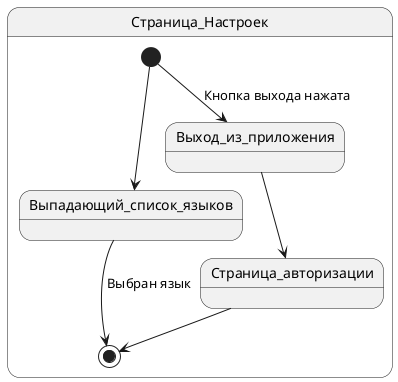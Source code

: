@startuml settings
'https://plantuml.com/state-diagram

state Страница_Настроек{
    
    [*] -->  Выпадающий_список_языков 
    [*]-->Выход_из_приложения : Кнопка выхода нажата

    
    Выход_из_приложения --> Страница_авторизации
    Выпадающий_список_языков --> [*] : Выбран язык
    Страница_авторизации --> [*]
}

@enduml